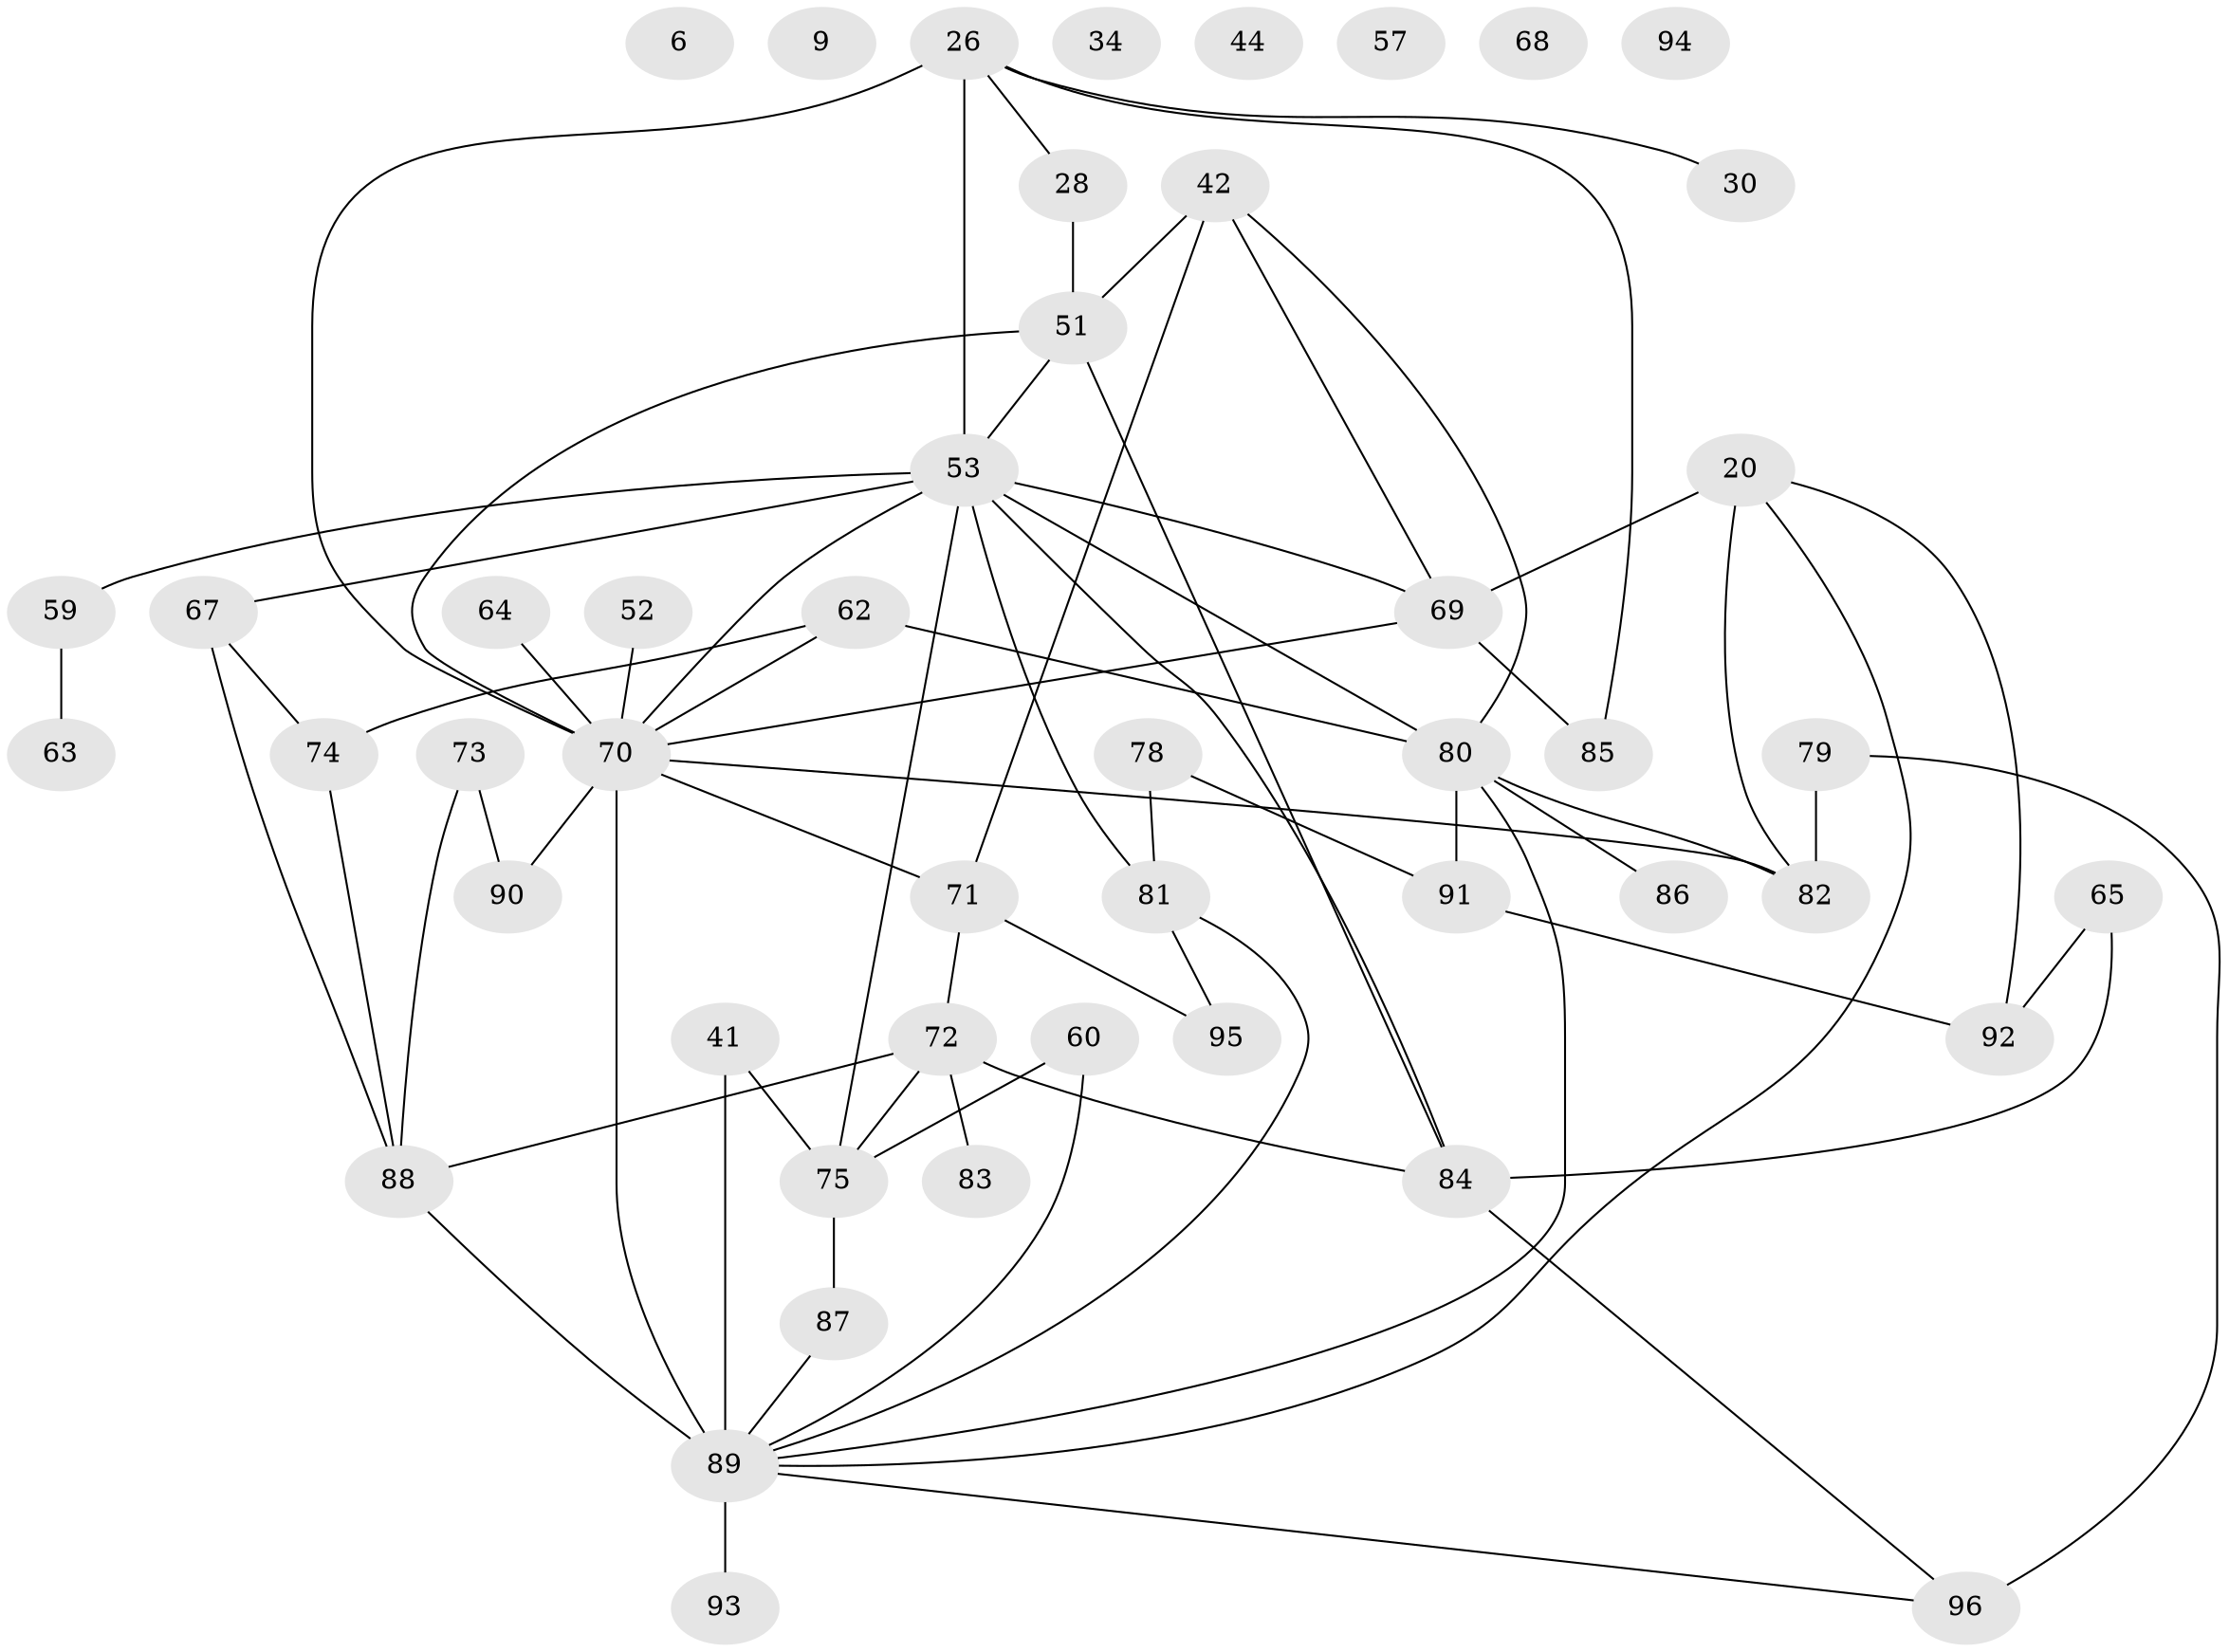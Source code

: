 // original degree distribution, {2: 0.2916666666666667, 4: 0.13541666666666666, 3: 0.2708333333333333, 0: 0.07291666666666667, 6: 0.041666666666666664, 1: 0.08333333333333333, 5: 0.07291666666666667, 7: 0.03125}
// Generated by graph-tools (version 1.1) at 2025/38/03/09/25 04:38:45]
// undirected, 48 vertices, 71 edges
graph export_dot {
graph [start="1"]
  node [color=gray90,style=filled];
  6;
  9;
  20 [super="+8"];
  26 [super="+7+24"];
  28;
  30;
  34;
  41;
  42;
  44;
  51 [super="+2+29"];
  52;
  53 [super="+47+31"];
  57;
  59 [super="+11"];
  60 [super="+15"];
  62 [super="+23"];
  63;
  64;
  65;
  67;
  68;
  69 [super="+32"];
  70 [super="+25+55"];
  71 [super="+49"];
  72 [super="+13+35+39"];
  73;
  74;
  75 [super="+12"];
  78;
  79;
  80 [super="+33"];
  81 [super="+4+46"];
  82;
  83;
  84 [super="+56+48"];
  85;
  86;
  87 [super="+1+3+17+40+21"];
  88 [super="+10+27+61"];
  89 [super="+22+77+45+76"];
  90;
  91 [super="+58"];
  92;
  93;
  94;
  95;
  96 [super="+38"];
  20 -- 69 [weight=2];
  20 -- 82;
  20 -- 89;
  20 -- 92;
  26 -- 28;
  26 -- 30;
  26 -- 85;
  26 -- 53 [weight=3];
  26 -- 70;
  28 -- 51;
  41 -- 75;
  41 -- 89;
  42 -- 69;
  42 -- 71 [weight=2];
  42 -- 80;
  42 -- 51 [weight=2];
  51 -- 84;
  51 -- 70 [weight=3];
  51 -- 53;
  52 -- 70;
  53 -- 75;
  53 -- 80 [weight=2];
  53 -- 69;
  53 -- 59 [weight=2];
  53 -- 81;
  53 -- 67;
  53 -- 70;
  53 -- 84;
  59 -- 63;
  60 -- 75;
  60 -- 89 [weight=2];
  62 -- 74;
  62 -- 80;
  62 -- 70;
  64 -- 70;
  65 -- 84;
  65 -- 92;
  67 -- 74;
  67 -- 88;
  69 -- 70 [weight=2];
  69 -- 85;
  70 -- 82 [weight=2];
  70 -- 90;
  70 -- 71;
  70 -- 89 [weight=6];
  71 -- 95;
  71 -- 72;
  72 -- 75;
  72 -- 88;
  72 -- 83;
  72 -- 84;
  73 -- 88;
  73 -- 90;
  74 -- 88;
  75 -- 87;
  78 -- 91;
  78 -- 81;
  79 -- 82;
  79 -- 96;
  80 -- 82;
  80 -- 86;
  80 -- 89;
  80 -- 91;
  81 -- 89;
  81 -- 95;
  84 -- 96;
  87 -- 89;
  88 -- 89;
  89 -- 93 [weight=2];
  89 -- 96;
  91 -- 92;
}
